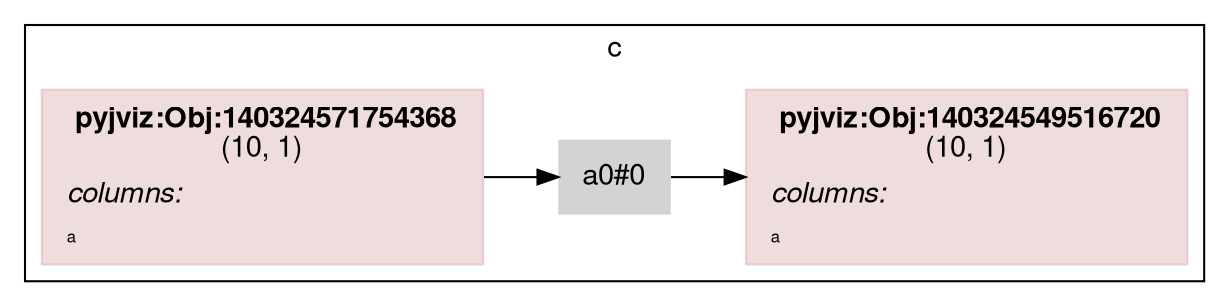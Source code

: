 
    digraph G {
    rankdir = "LR"
    fontname="Helvetica,Arial,sans-serif"
    node [ 
      style=filled
      shape=rect
      pencolor="#00000044" // frames color
      fontname="Helvetica,Arial,sans-serif"
      shape=plaintext
    ]
    edge [fontname="Helvetica,Arial,sans-serif"]    
    

        subgraph cluster_d6166505689995856735 {
          label = "c";
        

            node_d6861264028377757273 [
                color="#88000022"
                shape = rect
                label = <<table border="0" cellborder="0" cellspacing="0" cellpadding="4">
                         <tr> <td> <b>pyjviz:Obj:140324571754368</b><br/>(10, 1)</td> </tr>
                         <tr> <td align="left"><i>columns:</i><br align="left"/></td></tr>
                <tr><td align="left"><FONT POINT-SIZE="8px">a</FONT></td></tr>
                         </table>>
                ];

            

            node_d4360792116058483868 [
                color="#88000022"
                shape = rect
                label = <<table border="0" cellborder="0" cellspacing="0" cellpadding="4">
                         <tr> <td> <b>pyjviz:Obj:140324549516720</b><br/>(10, 1)</td> </tr>
                         <tr> <td align="left"><i>columns:</i><br align="left"/></td></tr>
                <tr><td align="left"><FONT POINT-SIZE="8px">a</FONT></td></tr>
                         </table>>
                ];

            

            node_d4703527834109933031 [ label = "a0#0" ];
            
}

            node_d6861264028377757273 -> node_d4703527834109933031;
            node_d4703527834109933031 -> node_d4360792116058483868;
            
}
